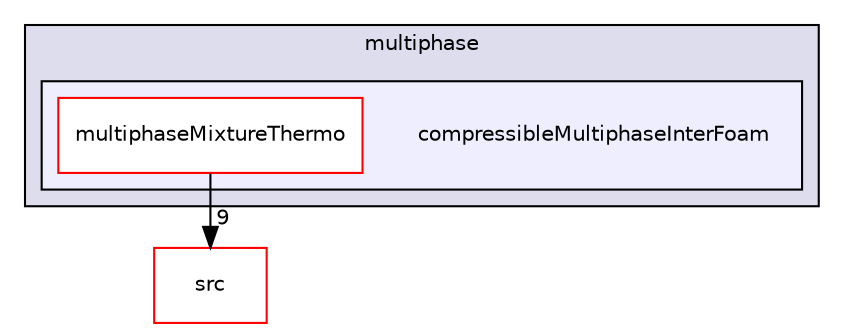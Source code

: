 digraph "applications/solvers/multiphase/compressibleMultiphaseInterFoam" {
  bgcolor=transparent;
  compound=true
  node [ fontsize="10", fontname="Helvetica"];
  edge [ labelfontsize="10", labelfontname="Helvetica"];
  subgraph clusterdir_d62a5a20700de1cb9696e405d497a576 {
    graph [ bgcolor="#ddddee", pencolor="black", label="multiphase" fontname="Helvetica", fontsize="10", URL="dir_d62a5a20700de1cb9696e405d497a576.html"]
  subgraph clusterdir_75bd1829166ce4d491db72d27f90896f {
    graph [ bgcolor="#eeeeff", pencolor="black", label="" URL="dir_75bd1829166ce4d491db72d27f90896f.html"];
    dir_75bd1829166ce4d491db72d27f90896f [shape=plaintext label="compressibleMultiphaseInterFoam"];
    dir_4d5f0f5b5dec621b48f4410ade9ffff5 [shape=box label="multiphaseMixtureThermo" color="red" fillcolor="white" style="filled" URL="dir_4d5f0f5b5dec621b48f4410ade9ffff5.html"];
  }
  }
  dir_68267d1309a1af8e8297ef4c3efbcdba [shape=box label="src" color="red" URL="dir_68267d1309a1af8e8297ef4c3efbcdba.html"];
  dir_4d5f0f5b5dec621b48f4410ade9ffff5->dir_68267d1309a1af8e8297ef4c3efbcdba [headlabel="9", labeldistance=1.5 headhref="dir_000140_000737.html"];
}
